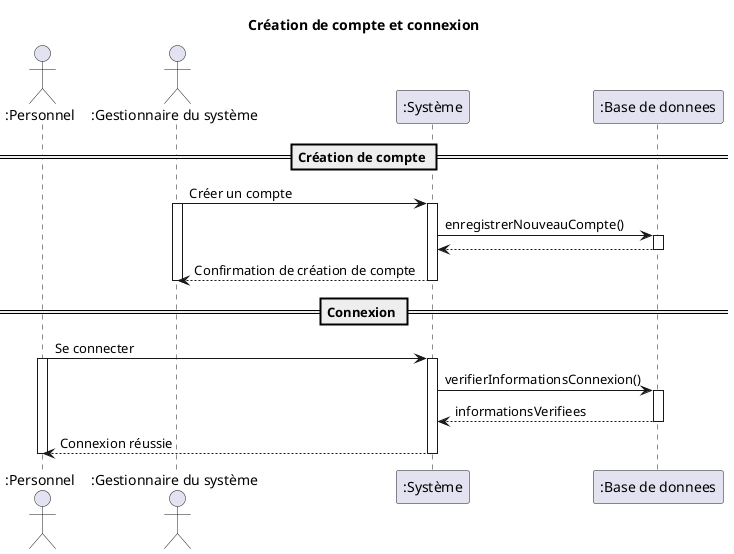 @startuml
actor ":Personnel" as P
actor ":Gestionnaire du système" as A
participant ":Système" as App
participant ":Base de donnees" as DB

title Création de compte et connexion

== Création de compte ==

A -> App : Créer un compte
activate A
activate App
App -> DB : enregistrerNouveauCompte()
activate DB
DB --> App
deactivate DB
App --> A : Confirmation de création de compte
deactivate App
deactivate A

== Connexion ==
P -> App : Se connecter
activate P
activate App

App -> DB : verifierInformationsConnexion()
activate DB
DB --> App : informationsVerifiees
deactivate DB

App --> P : Connexion réussie
deactivate P
deactivate App
@enduml
